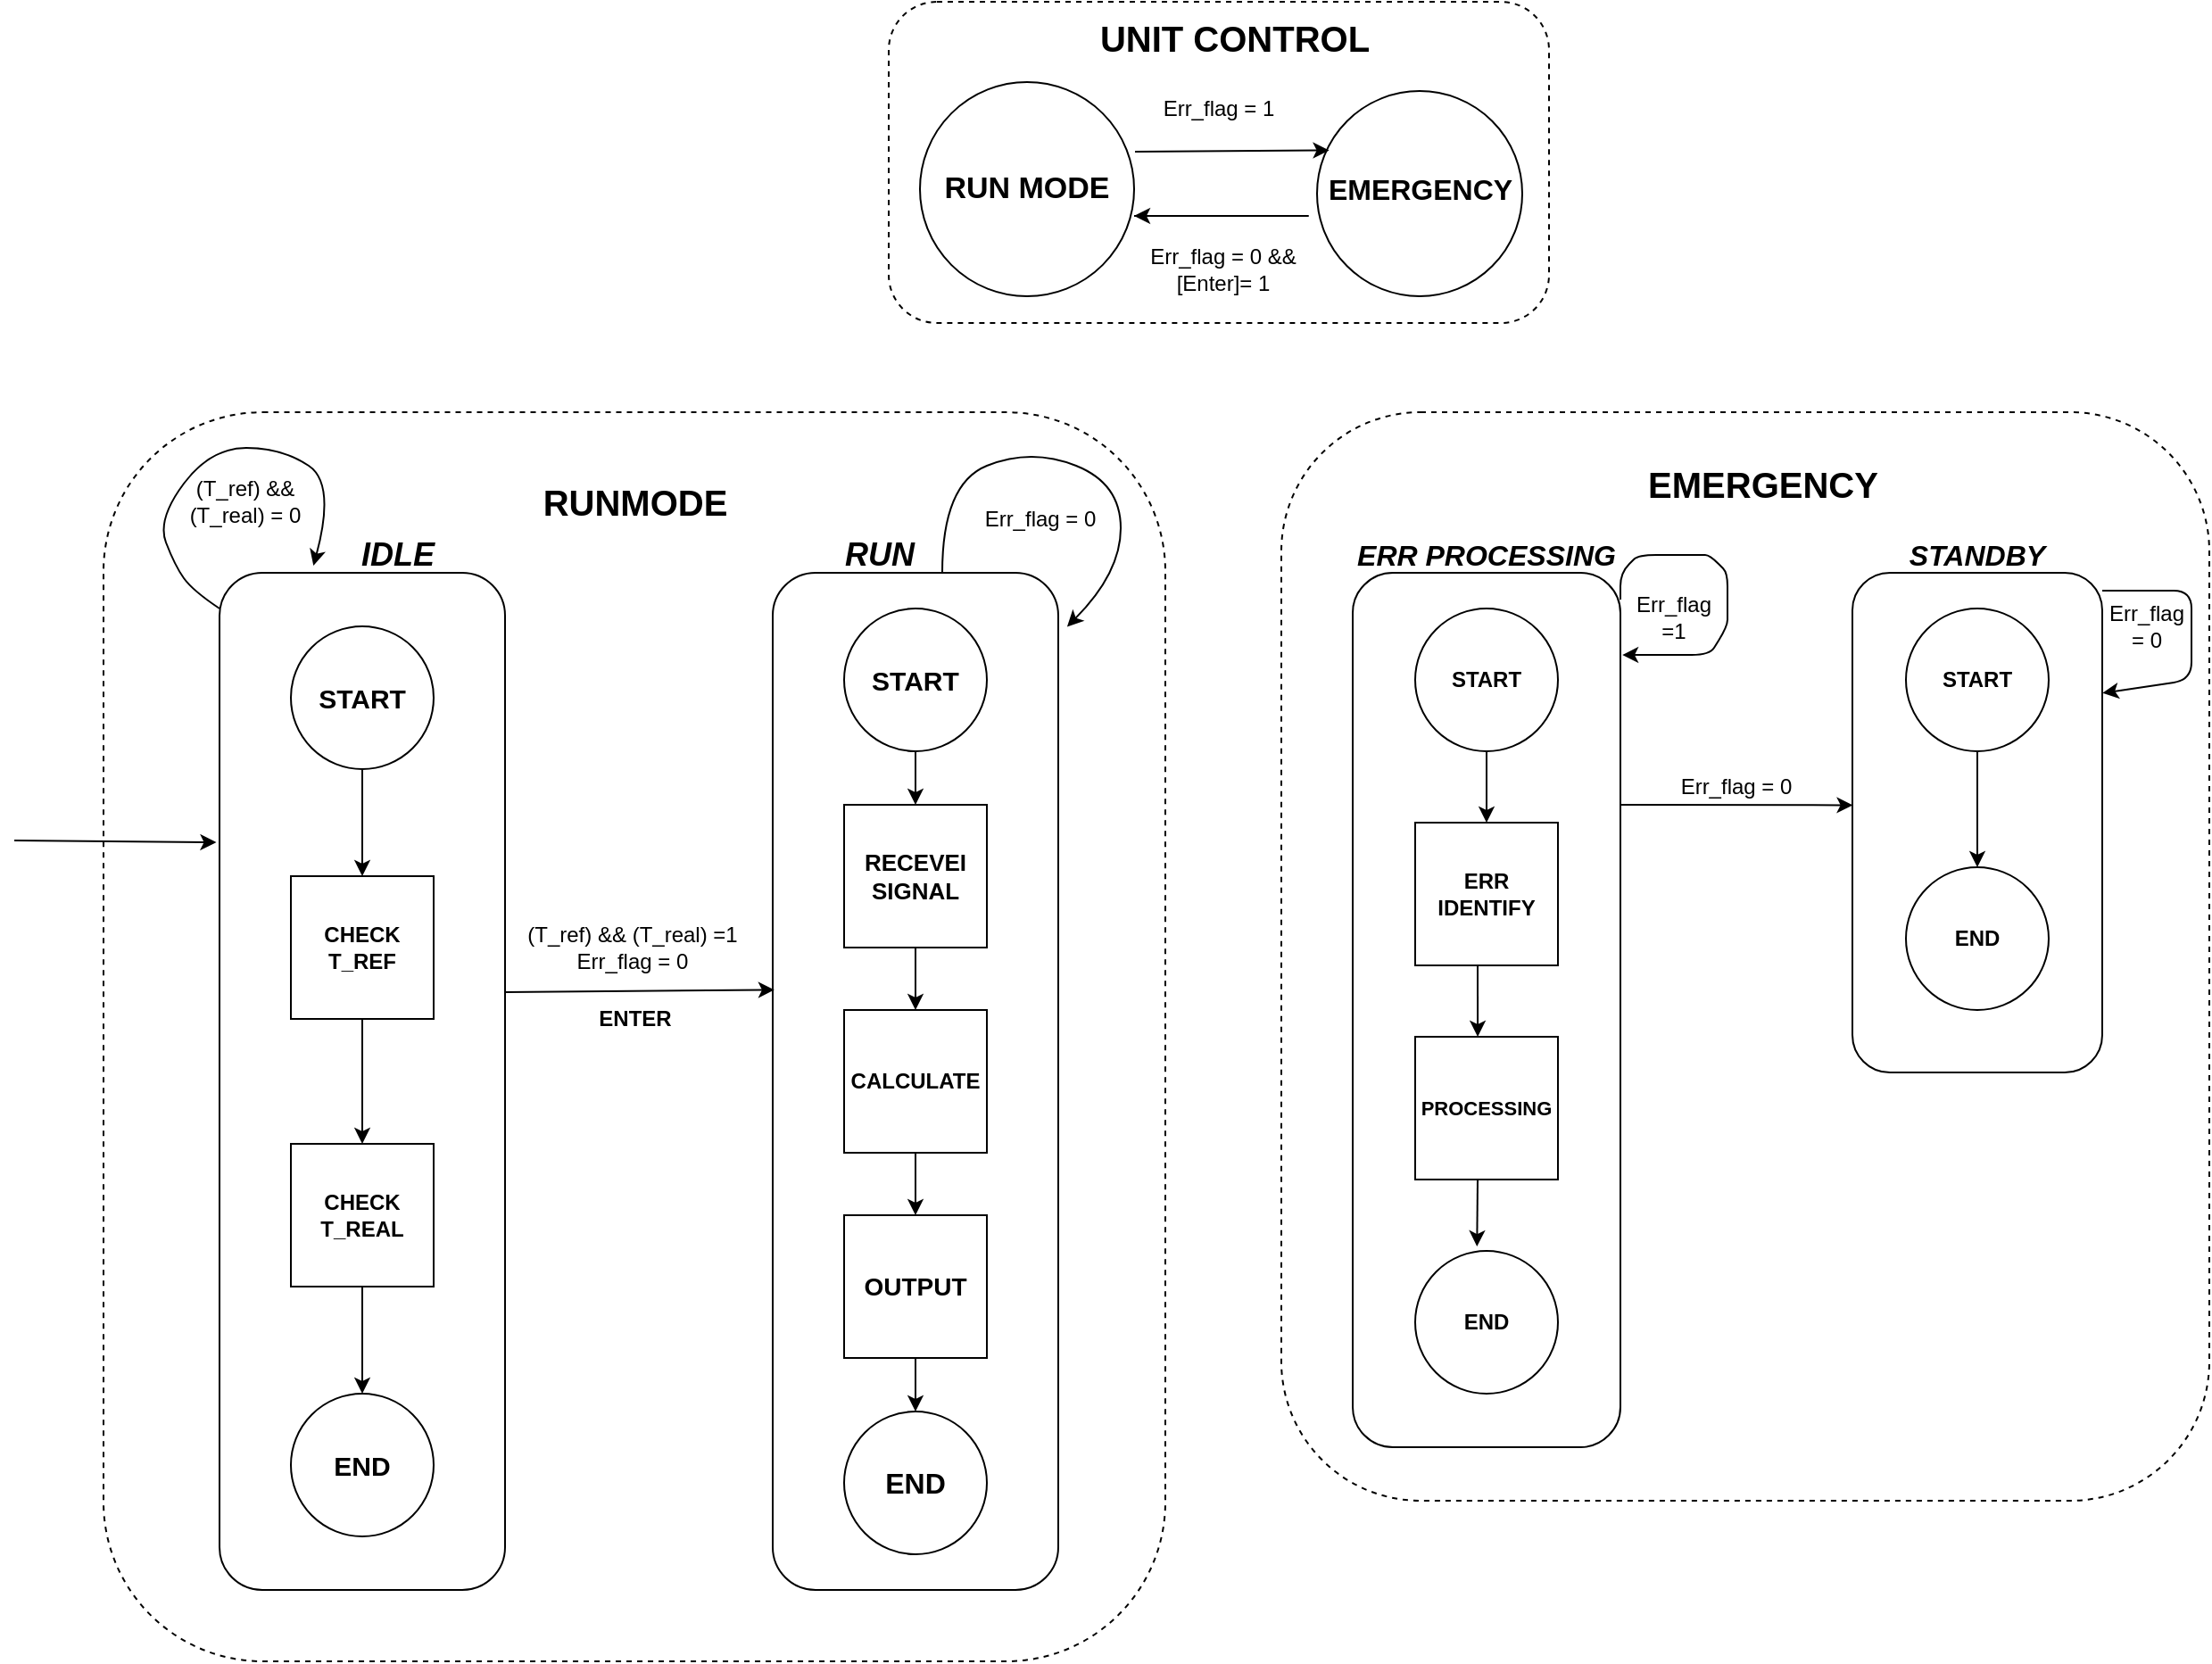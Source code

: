 <mxfile version="13.9.9" type="device"><diagram id="QHv_2pZHlMYAVL2_DweH" name="Page-1"><mxGraphModel dx="2076" dy="1214" grid="1" gridSize="10" guides="1" tooltips="1" connect="1" arrows="1" fold="1" page="1" pageScale="1" pageWidth="850" pageHeight="1100" math="0" shadow="0"><root><mxCell id="0"/><mxCell id="1" parent="0"/><mxCell id="HP9W734_i5hAY3z9C4hk-1" value="" style="rounded=1;whiteSpace=wrap;html=1;dashed=1;" parent="1" vertex="1"><mxGeometry x="550" y="50" width="370" height="180" as="geometry"/></mxCell><mxCell id="HP9W734_i5hAY3z9C4hk-2" value="" style="ellipse;whiteSpace=wrap;html=1;aspect=fixed;" parent="1" vertex="1"><mxGeometry x="567.5" y="95" width="120" height="120" as="geometry"/></mxCell><mxCell id="HP9W734_i5hAY3z9C4hk-3" value="" style="ellipse;whiteSpace=wrap;html=1;aspect=fixed;" parent="1" vertex="1"><mxGeometry x="790" y="100" width="115" height="115" as="geometry"/></mxCell><mxCell id="HP9W734_i5hAY3z9C4hk-4" value="&lt;b&gt;&lt;font style=&quot;font-size: 17px&quot;&gt;RUN MODE&lt;/font&gt;&lt;/b&gt;" style="text;html=1;strokeColor=none;fillColor=none;align=center;verticalAlign=middle;whiteSpace=wrap;rounded=0;" parent="1" vertex="1"><mxGeometry x="565" y="145" width="125" height="20" as="geometry"/></mxCell><mxCell id="HP9W734_i5hAY3z9C4hk-6" value="&lt;font size=&quot;1&quot;&gt;&lt;b style=&quot;font-size: 16px&quot;&gt;EMERGENCY&lt;/b&gt;&lt;/font&gt;" style="text;html=1;strokeColor=none;fillColor=none;align=center;verticalAlign=middle;whiteSpace=wrap;rounded=0;" parent="1" vertex="1"><mxGeometry x="827.5" y="145" width="40" height="20" as="geometry"/></mxCell><mxCell id="HP9W734_i5hAY3z9C4hk-8" value="" style="endArrow=classic;html=1;" parent="1" edge="1"><mxGeometry width="50" height="50" relative="1" as="geometry"><mxPoint x="687.5" y="170" as="sourcePoint"/><mxPoint x="687.5" y="170" as="targetPoint"/><Array as="points"><mxPoint x="790" y="170"/></Array></mxGeometry></mxCell><mxCell id="HP9W734_i5hAY3z9C4hk-10" value="Err_flag = 1" style="text;html=1;strokeColor=none;fillColor=none;align=center;verticalAlign=middle;whiteSpace=wrap;rounded=0;" parent="1" vertex="1"><mxGeometry x="700" y="100" width="70" height="20" as="geometry"/></mxCell><mxCell id="HP9W734_i5hAY3z9C4hk-11" value="Err_flag = 0 &amp;amp;&amp;amp; [Enter]= 1" style="text;html=1;strokeColor=none;fillColor=none;align=center;verticalAlign=middle;whiteSpace=wrap;rounded=0;" parent="1" vertex="1"><mxGeometry x="680" y="190" width="115" height="20" as="geometry"/></mxCell><mxCell id="HP9W734_i5hAY3z9C4hk-13" value="&lt;span style=&quot;font-size: 20px&quot;&gt;&lt;b&gt;UNIT CONTROL&lt;/b&gt;&lt;/span&gt;" style="text;html=1;strokeColor=none;fillColor=none;align=center;verticalAlign=middle;whiteSpace=wrap;rounded=0;" parent="1" vertex="1"><mxGeometry x="660" y="60" width="167.5" height="20" as="geometry"/></mxCell><mxCell id="HP9W734_i5hAY3z9C4hk-14" style="edgeStyle=orthogonalEdgeStyle;rounded=0;orthogonalLoop=1;jettySize=auto;html=1;exitX=0.5;exitY=1;exitDx=0;exitDy=0;" parent="1" source="HP9W734_i5hAY3z9C4hk-11" target="HP9W734_i5hAY3z9C4hk-11" edge="1"><mxGeometry relative="1" as="geometry"/></mxCell><mxCell id="XApEw0jf99EWPuZRVf_6-5" value="" style="endArrow=classic;html=1;entryX=0.059;entryY=0.289;entryDx=0;entryDy=0;entryPerimeter=0;" edge="1" parent="1" target="HP9W734_i5hAY3z9C4hk-3"><mxGeometry width="50" height="50" relative="1" as="geometry"><mxPoint x="688" y="134" as="sourcePoint"/><mxPoint x="737.5" y="85" as="targetPoint"/></mxGeometry></mxCell><mxCell id="XApEw0jf99EWPuZRVf_6-6" value="" style="rounded=1;whiteSpace=wrap;html=1;dashed=1;" vertex="1" parent="1"><mxGeometry x="110" y="280" width="595" height="700" as="geometry"/></mxCell><mxCell id="XApEw0jf99EWPuZRVf_6-11" value="" style="rounded=1;whiteSpace=wrap;html=1;" vertex="1" parent="1"><mxGeometry x="175" y="370" width="160" height="570" as="geometry"/></mxCell><mxCell id="XApEw0jf99EWPuZRVf_6-13" value="" style="ellipse;whiteSpace=wrap;html=1;aspect=fixed;" vertex="1" parent="1"><mxGeometry x="215" y="400" width="80" height="80" as="geometry"/></mxCell><mxCell id="XApEw0jf99EWPuZRVf_6-14" value="&lt;b&gt;&lt;font style=&quot;font-size: 15px&quot;&gt;END&lt;/font&gt;&lt;/b&gt;" style="ellipse;whiteSpace=wrap;html=1;aspect=fixed;" vertex="1" parent="1"><mxGeometry x="215" y="830" width="80" height="80" as="geometry"/></mxCell><mxCell id="XApEw0jf99EWPuZRVf_6-16" value="&lt;b&gt;CHECK T_REF&lt;/b&gt;" style="whiteSpace=wrap;html=1;aspect=fixed;" vertex="1" parent="1"><mxGeometry x="215" y="540" width="80" height="80" as="geometry"/></mxCell><mxCell id="XApEw0jf99EWPuZRVf_6-17" value="&lt;b&gt;CHECK T_REAL&lt;/b&gt;" style="whiteSpace=wrap;html=1;aspect=fixed;" vertex="1" parent="1"><mxGeometry x="215" y="690" width="80" height="80" as="geometry"/></mxCell><mxCell id="XApEw0jf99EWPuZRVf_6-22" value="" style="endArrow=classic;html=1;entryX=0.5;entryY=0;entryDx=0;entryDy=0;" edge="1" parent="1" target="XApEw0jf99EWPuZRVf_6-16"><mxGeometry width="50" height="50" relative="1" as="geometry"><mxPoint x="255" y="480" as="sourcePoint"/><mxPoint x="305" y="430" as="targetPoint"/></mxGeometry></mxCell><mxCell id="XApEw0jf99EWPuZRVf_6-23" value="" style="endArrow=classic;html=1;" edge="1" parent="1"><mxGeometry width="50" height="50" relative="1" as="geometry"><mxPoint x="255" y="770" as="sourcePoint"/><mxPoint x="255" y="830" as="targetPoint"/></mxGeometry></mxCell><mxCell id="XApEw0jf99EWPuZRVf_6-24" value="" style="endArrow=classic;html=1;entryX=0.5;entryY=0;entryDx=0;entryDy=0;" edge="1" parent="1" target="XApEw0jf99EWPuZRVf_6-17"><mxGeometry width="50" height="50" relative="1" as="geometry"><mxPoint x="255" y="620" as="sourcePoint"/><mxPoint x="305" y="570" as="targetPoint"/></mxGeometry></mxCell><mxCell id="XApEw0jf99EWPuZRVf_6-26" value="" style="rounded=1;whiteSpace=wrap;html=1;" vertex="1" parent="1"><mxGeometry x="485" y="370" width="160" height="570" as="geometry"/></mxCell><mxCell id="XApEw0jf99EWPuZRVf_6-27" value="&lt;b&gt;&lt;font style=&quot;font-size: 15px&quot;&gt;START&lt;/font&gt;&lt;/b&gt;" style="ellipse;whiteSpace=wrap;html=1;aspect=fixed;" vertex="1" parent="1"><mxGeometry x="525" y="390" width="80" height="80" as="geometry"/></mxCell><mxCell id="XApEw0jf99EWPuZRVf_6-28" value="&lt;b&gt;&lt;font style=&quot;font-size: 16px&quot;&gt;END&lt;/font&gt;&lt;/b&gt;" style="ellipse;whiteSpace=wrap;html=1;aspect=fixed;" vertex="1" parent="1"><mxGeometry x="525" y="840" width="80" height="80" as="geometry"/></mxCell><mxCell id="XApEw0jf99EWPuZRVf_6-29" value="&lt;b&gt;&lt;font style=&quot;font-size: 13px&quot;&gt;RECEVEI SIGNAL&lt;/font&gt;&lt;/b&gt;" style="whiteSpace=wrap;html=1;aspect=fixed;" vertex="1" parent="1"><mxGeometry x="525" y="500" width="80" height="80" as="geometry"/></mxCell><mxCell id="XApEw0jf99EWPuZRVf_6-30" value="&lt;b&gt;CALCULATE&lt;/b&gt;" style="whiteSpace=wrap;html=1;aspect=fixed;" vertex="1" parent="1"><mxGeometry x="525" y="615" width="80" height="80" as="geometry"/></mxCell><mxCell id="XApEw0jf99EWPuZRVf_6-31" value="" style="endArrow=classic;html=1;entryX=0.5;entryY=0;entryDx=0;entryDy=0;exitX=0.5;exitY=1;exitDx=0;exitDy=0;" edge="1" parent="1" target="XApEw0jf99EWPuZRVf_6-29" source="XApEw0jf99EWPuZRVf_6-27"><mxGeometry width="50" height="50" relative="1" as="geometry"><mxPoint x="565" y="480" as="sourcePoint"/><mxPoint x="615" y="430" as="targetPoint"/></mxGeometry></mxCell><mxCell id="XApEw0jf99EWPuZRVf_6-32" value="" style="endArrow=classic;html=1;entryX=0.5;entryY=0;entryDx=0;entryDy=0;" edge="1" parent="1" target="XApEw0jf99EWPuZRVf_6-28"><mxGeometry width="50" height="50" relative="1" as="geometry"><mxPoint x="565" y="790" as="sourcePoint"/><mxPoint x="565" y="830" as="targetPoint"/></mxGeometry></mxCell><mxCell id="XApEw0jf99EWPuZRVf_6-33" value="" style="endArrow=classic;html=1;entryX=0.5;entryY=0;entryDx=0;entryDy=0;exitX=0.5;exitY=1;exitDx=0;exitDy=0;" edge="1" parent="1" target="XApEw0jf99EWPuZRVf_6-30" source="XApEw0jf99EWPuZRVf_6-29"><mxGeometry width="50" height="50" relative="1" as="geometry"><mxPoint x="565" y="620" as="sourcePoint"/><mxPoint x="615" y="570" as="targetPoint"/></mxGeometry></mxCell><mxCell id="XApEw0jf99EWPuZRVf_6-34" value="&lt;font style=&quot;font-size: 15px&quot;&gt;&lt;b&gt;START&lt;/b&gt;&lt;/font&gt;" style="text;html=1;strokeColor=none;fillColor=none;align=center;verticalAlign=middle;whiteSpace=wrap;rounded=0;" vertex="1" parent="1"><mxGeometry x="235" y="430" width="40" height="20" as="geometry"/></mxCell><mxCell id="XApEw0jf99EWPuZRVf_6-36" value="&lt;b&gt;&lt;font style=&quot;font-size: 14px&quot;&gt;OUTPUT&lt;/font&gt;&lt;/b&gt;" style="whiteSpace=wrap;html=1;aspect=fixed;" vertex="1" parent="1"><mxGeometry x="525" y="730" width="80" height="80" as="geometry"/></mxCell><mxCell id="XApEw0jf99EWPuZRVf_6-37" value="" style="endArrow=classic;html=1;entryX=0.5;entryY=0;entryDx=0;entryDy=0;" edge="1" parent="1" target="XApEw0jf99EWPuZRVf_6-36"><mxGeometry width="50" height="50" relative="1" as="geometry"><mxPoint x="565" y="695" as="sourcePoint"/><mxPoint x="615" y="645" as="targetPoint"/></mxGeometry></mxCell><mxCell id="XApEw0jf99EWPuZRVf_6-38" value="&lt;font size=&quot;1&quot;&gt;&lt;b&gt;&lt;i style=&quot;font-size: 18px&quot;&gt;IDLE&lt;/i&gt;&lt;/b&gt;&lt;/font&gt;" style="text;html=1;strokeColor=none;fillColor=none;align=center;verticalAlign=middle;whiteSpace=wrap;rounded=0;" vertex="1" parent="1"><mxGeometry x="255" y="350" width="40" height="20" as="geometry"/></mxCell><mxCell id="XApEw0jf99EWPuZRVf_6-39" value="&lt;font size=&quot;1&quot;&gt;&lt;b&gt;&lt;i style=&quot;font-size: 18px&quot;&gt;RUN&lt;/i&gt;&lt;/b&gt;&lt;/font&gt;" style="text;html=1;strokeColor=none;fillColor=none;align=center;verticalAlign=middle;whiteSpace=wrap;rounded=0;" vertex="1" parent="1"><mxGeometry x="525" y="350" width="40" height="20" as="geometry"/></mxCell><mxCell id="XApEw0jf99EWPuZRVf_6-40" value="&lt;span style=&quot;font-size: 20px&quot;&gt;&lt;b&gt;RUNMODE&lt;/b&gt;&lt;/span&gt;" style="text;html=1;strokeColor=none;fillColor=none;align=center;verticalAlign=middle;whiteSpace=wrap;rounded=0;" vertex="1" parent="1"><mxGeometry x="387.5" y="320" width="40" height="20" as="geometry"/></mxCell><mxCell id="XApEw0jf99EWPuZRVf_6-44" value="(T_ref) &amp;amp;&amp;amp; (T_real) = 0" style="text;html=1;strokeColor=none;fillColor=none;align=center;verticalAlign=middle;whiteSpace=wrap;rounded=0;" vertex="1" parent="1"><mxGeometry x="142.5" y="320" width="92.5" height="20" as="geometry"/></mxCell><mxCell id="XApEw0jf99EWPuZRVf_6-46" value="" style="endArrow=classic;html=1;entryX=-0.011;entryY=0.265;entryDx=0;entryDy=0;entryPerimeter=0;" edge="1" parent="1" target="XApEw0jf99EWPuZRVf_6-11"><mxGeometry width="50" height="50" relative="1" as="geometry"><mxPoint x="60" y="520" as="sourcePoint"/><mxPoint x="110" y="470" as="targetPoint"/></mxGeometry></mxCell><mxCell id="XApEw0jf99EWPuZRVf_6-47" value="" style="curved=1;endArrow=classic;html=1;entryX=1.031;entryY=0.053;entryDx=0;entryDy=0;entryPerimeter=0;" edge="1" parent="1" target="XApEw0jf99EWPuZRVf_6-26"><mxGeometry width="50" height="50" relative="1" as="geometry"><mxPoint x="580" y="370" as="sourcePoint"/><mxPoint x="630" y="320" as="targetPoint"/><Array as="points"><mxPoint x="580" y="320"/><mxPoint x="630" y="300"/><mxPoint x="680" y="320"/><mxPoint x="680" y="370"/></Array></mxGeometry></mxCell><mxCell id="XApEw0jf99EWPuZRVf_6-48" value="" style="curved=1;endArrow=classic;html=1;entryX=0.329;entryY=-0.007;entryDx=0;entryDy=0;entryPerimeter=0;" edge="1" parent="1" target="XApEw0jf99EWPuZRVf_6-11"><mxGeometry width="50" height="50" relative="1" as="geometry"><mxPoint x="175" y="390" as="sourcePoint"/><mxPoint x="225" y="340" as="targetPoint"/><Array as="points"><mxPoint x="160" y="380"/><mxPoint x="150" y="366"/><mxPoint x="140" y="340"/><mxPoint x="170" y="300"/><mxPoint x="210" y="300"/><mxPoint x="240" y="320"/></Array></mxGeometry></mxCell><mxCell id="XApEw0jf99EWPuZRVf_6-49" value="Err_flag = 0" style="text;html=1;strokeColor=none;fillColor=none;align=center;verticalAlign=middle;whiteSpace=wrap;rounded=0;" vertex="1" parent="1"><mxGeometry x="600" y="330" width="70" height="20" as="geometry"/></mxCell><mxCell id="XApEw0jf99EWPuZRVf_6-50" value="" style="endArrow=classic;html=1;entryX=0.006;entryY=0.41;entryDx=0;entryDy=0;entryPerimeter=0;" edge="1" parent="1" target="XApEw0jf99EWPuZRVf_6-26"><mxGeometry width="50" height="50" relative="1" as="geometry"><mxPoint x="335" y="605" as="sourcePoint"/><mxPoint x="385" y="555" as="targetPoint"/></mxGeometry></mxCell><mxCell id="XApEw0jf99EWPuZRVf_6-51" value="(T_ref) &amp;amp;&amp;amp; (T_real) =1&lt;br&gt;Err_flag = 0" style="text;html=1;strokeColor=none;fillColor=none;align=center;verticalAlign=middle;whiteSpace=wrap;rounded=0;" vertex="1" parent="1"><mxGeometry x="320" y="570" width="172.5" height="20" as="geometry"/></mxCell><mxCell id="XApEw0jf99EWPuZRVf_6-52" value="&lt;b&gt;ENTER&lt;/b&gt;" style="text;html=1;strokeColor=none;fillColor=none;align=center;verticalAlign=middle;whiteSpace=wrap;rounded=0;" vertex="1" parent="1"><mxGeometry x="387.5" y="610" width="40" height="20" as="geometry"/></mxCell><mxCell id="XApEw0jf99EWPuZRVf_6-53" value="" style="rounded=1;whiteSpace=wrap;html=1;dashed=1;" vertex="1" parent="1"><mxGeometry x="770" y="280" width="520" height="610" as="geometry"/></mxCell><mxCell id="XApEw0jf99EWPuZRVf_6-54" value="&lt;span style=&quot;font-size: 20px&quot;&gt;&lt;b&gt;EMERGENCY&lt;/b&gt;&lt;/span&gt;" style="text;html=1;strokeColor=none;fillColor=none;align=center;verticalAlign=middle;whiteSpace=wrap;rounded=0;dashed=1;" vertex="1" parent="1"><mxGeometry x="1020" y="310" width="40" height="20" as="geometry"/></mxCell><mxCell id="XApEw0jf99EWPuZRVf_6-55" value="" style="rounded=1;whiteSpace=wrap;html=1;" vertex="1" parent="1"><mxGeometry x="810" y="370" width="150" height="490" as="geometry"/></mxCell><mxCell id="XApEw0jf99EWPuZRVf_6-56" value="" style="rounded=1;whiteSpace=wrap;html=1;" vertex="1" parent="1"><mxGeometry x="1090" y="370" width="140" height="280" as="geometry"/></mxCell><mxCell id="XApEw0jf99EWPuZRVf_6-57" value="&lt;b&gt;START&lt;/b&gt;" style="ellipse;whiteSpace=wrap;html=1;aspect=fixed;" vertex="1" parent="1"><mxGeometry x="845" y="390" width="80" height="80" as="geometry"/></mxCell><mxCell id="XApEw0jf99EWPuZRVf_6-58" value="&lt;b&gt;ERR IDENTIFY&lt;/b&gt;" style="whiteSpace=wrap;html=1;aspect=fixed;" vertex="1" parent="1"><mxGeometry x="845" y="510" width="80" height="80" as="geometry"/></mxCell><mxCell id="XApEw0jf99EWPuZRVf_6-59" value="&lt;font style=&quot;font-size: 11px&quot;&gt;&lt;b&gt;PROCESSING&lt;/b&gt;&lt;/font&gt;" style="whiteSpace=wrap;html=1;aspect=fixed;" vertex="1" parent="1"><mxGeometry x="845" y="630" width="80" height="80" as="geometry"/></mxCell><mxCell id="XApEw0jf99EWPuZRVf_6-60" value="&lt;b&gt;END&lt;/b&gt;" style="ellipse;whiteSpace=wrap;html=1;aspect=fixed;" vertex="1" parent="1"><mxGeometry x="845" y="750" width="80" height="80" as="geometry"/></mxCell><mxCell id="XApEw0jf99EWPuZRVf_6-61" value="&lt;b&gt;START&lt;/b&gt;" style="ellipse;whiteSpace=wrap;html=1;aspect=fixed;" vertex="1" parent="1"><mxGeometry x="1120" y="390" width="80" height="80" as="geometry"/></mxCell><mxCell id="XApEw0jf99EWPuZRVf_6-62" value="&lt;b&gt;END&lt;/b&gt;" style="ellipse;whiteSpace=wrap;html=1;aspect=fixed;" vertex="1" parent="1"><mxGeometry x="1120" y="535" width="80" height="80" as="geometry"/></mxCell><mxCell id="XApEw0jf99EWPuZRVf_6-63" value="" style="endArrow=classic;html=1;entryX=0.5;entryY=0;entryDx=0;entryDy=0;exitX=0.5;exitY=1;exitDx=0;exitDy=0;" edge="1" parent="1" source="XApEw0jf99EWPuZRVf_6-57" target="XApEw0jf99EWPuZRVf_6-58"><mxGeometry width="50" height="50" relative="1" as="geometry"><mxPoint x="880" y="470" as="sourcePoint"/><mxPoint x="930" y="420" as="targetPoint"/></mxGeometry></mxCell><mxCell id="XApEw0jf99EWPuZRVf_6-64" value="" style="endArrow=classic;html=1;entryX=0.438;entryY=0;entryDx=0;entryDy=0;entryPerimeter=0;" edge="1" parent="1" target="XApEw0jf99EWPuZRVf_6-59"><mxGeometry width="50" height="50" relative="1" as="geometry"><mxPoint x="880" y="590" as="sourcePoint"/><mxPoint x="930" y="540" as="targetPoint"/></mxGeometry></mxCell><mxCell id="XApEw0jf99EWPuZRVf_6-65" value="" style="endArrow=classic;html=1;entryX=0.433;entryY=-0.031;entryDx=0;entryDy=0;entryPerimeter=0;" edge="1" parent="1" target="XApEw0jf99EWPuZRVf_6-60"><mxGeometry width="50" height="50" relative="1" as="geometry"><mxPoint x="880" y="710" as="sourcePoint"/><mxPoint x="930" y="660" as="targetPoint"/></mxGeometry></mxCell><mxCell id="XApEw0jf99EWPuZRVf_6-67" value="" style="endArrow=classic;html=1;entryX=0.5;entryY=0;entryDx=0;entryDy=0;" edge="1" parent="1" target="XApEw0jf99EWPuZRVf_6-62"><mxGeometry width="50" height="50" relative="1" as="geometry"><mxPoint x="1160" y="470" as="sourcePoint"/><mxPoint x="1210" y="420" as="targetPoint"/></mxGeometry></mxCell><mxCell id="XApEw0jf99EWPuZRVf_6-68" value="" style="endArrow=classic;html=1;entryX=0.002;entryY=0.465;entryDx=0;entryDy=0;entryPerimeter=0;" edge="1" parent="1" target="XApEw0jf99EWPuZRVf_6-56"><mxGeometry width="50" height="50" relative="1" as="geometry"><mxPoint x="960" y="500" as="sourcePoint"/><mxPoint x="1010" y="450" as="targetPoint"/></mxGeometry></mxCell><mxCell id="XApEw0jf99EWPuZRVf_6-69" value="&lt;font size=&quot;1&quot;&gt;&lt;b&gt;&lt;i style=&quot;font-size: 16px&quot;&gt;STANDBY&lt;/i&gt;&lt;/b&gt;&lt;/font&gt;" style="text;html=1;strokeColor=none;fillColor=none;align=center;verticalAlign=middle;whiteSpace=wrap;rounded=0;" vertex="1" parent="1"><mxGeometry x="1140" y="350" width="40" height="20" as="geometry"/></mxCell><mxCell id="XApEw0jf99EWPuZRVf_6-70" value="&lt;span style=&quot;font-size: 16px&quot;&gt;&lt;b&gt;&lt;i&gt;ERR PROCESSING&lt;/i&gt;&lt;/b&gt;&lt;/span&gt;" style="text;html=1;strokeColor=none;fillColor=none;align=center;verticalAlign=middle;whiteSpace=wrap;rounded=0;" vertex="1" parent="1"><mxGeometry x="805" y="350" width="160" height="20" as="geometry"/></mxCell><mxCell id="XApEw0jf99EWPuZRVf_6-71" value="" style="endArrow=classic;html=1;entryX=1.007;entryY=0.094;entryDx=0;entryDy=0;entryPerimeter=0;" edge="1" parent="1" target="XApEw0jf99EWPuZRVf_6-55"><mxGeometry width="50" height="50" relative="1" as="geometry"><mxPoint x="960" y="385" as="sourcePoint"/><mxPoint x="1010" y="335" as="targetPoint"/><Array as="points"><mxPoint x="960" y="370"/><mxPoint x="970" y="360"/><mxPoint x="990" y="360"/><mxPoint x="1000" y="360"/><mxPoint x="1010" y="360"/><mxPoint x="1020" y="370"/><mxPoint x="1020" y="385"/><mxPoint x="1020" y="400"/><mxPoint x="1010" y="416"/><mxPoint x="980" y="416"/></Array></mxGeometry></mxCell><mxCell id="XApEw0jf99EWPuZRVf_6-72" value="Err_flag&lt;br&gt;=1" style="text;html=1;strokeColor=none;fillColor=none;align=center;verticalAlign=middle;whiteSpace=wrap;rounded=0;" vertex="1" parent="1"><mxGeometry x="970" y="380" width="40" height="30" as="geometry"/></mxCell><mxCell id="XApEw0jf99EWPuZRVf_6-73" value="Err_flag = 0" style="text;html=1;strokeColor=none;fillColor=none;align=center;verticalAlign=middle;whiteSpace=wrap;rounded=0;" vertex="1" parent="1"><mxGeometry x="990" y="480" width="70" height="20" as="geometry"/></mxCell><mxCell id="XApEw0jf99EWPuZRVf_6-74" value="" style="endArrow=classic;html=1;entryX=0.885;entryY=0.258;entryDx=0;entryDy=0;entryPerimeter=0;" edge="1" parent="1" target="XApEw0jf99EWPuZRVf_6-53"><mxGeometry width="50" height="50" relative="1" as="geometry"><mxPoint x="1230" y="380" as="sourcePoint"/><mxPoint x="1280" y="330" as="targetPoint"/><Array as="points"><mxPoint x="1250" y="380"/><mxPoint x="1280" y="380"/><mxPoint x="1280" y="430"/></Array></mxGeometry></mxCell><mxCell id="XApEw0jf99EWPuZRVf_6-75" value="Err_flag&lt;br&gt;= 0" style="text;html=1;strokeColor=none;fillColor=none;align=center;verticalAlign=middle;whiteSpace=wrap;rounded=0;" vertex="1" parent="1"><mxGeometry x="1235" y="390" width="40" height="20" as="geometry"/></mxCell></root></mxGraphModel></diagram></mxfile>